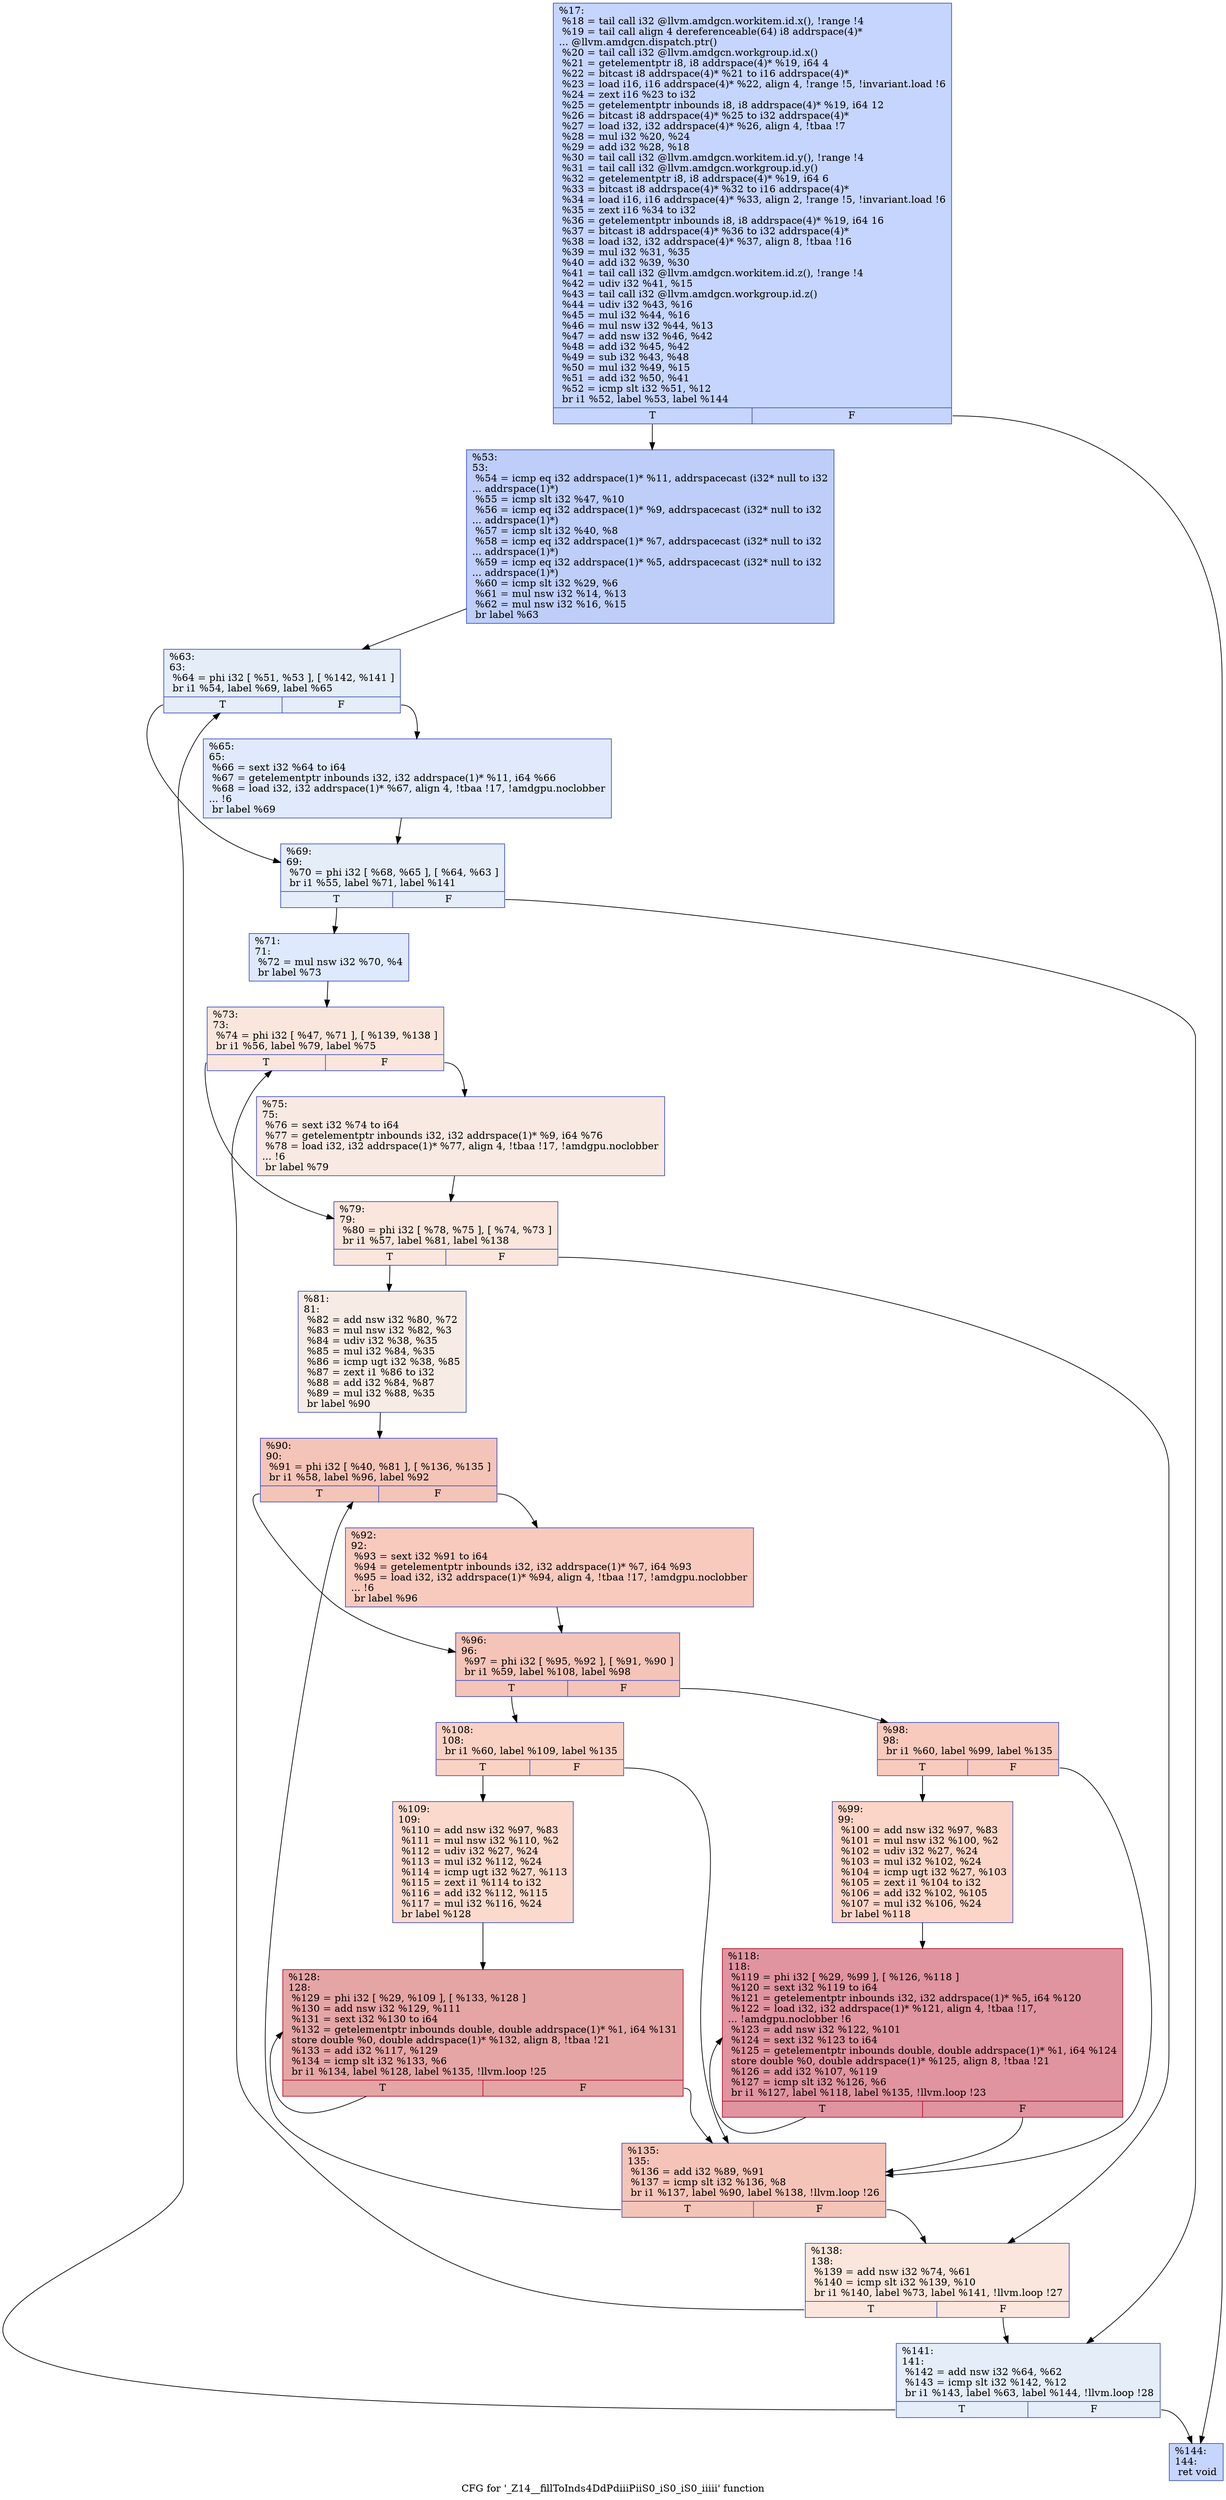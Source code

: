 digraph "CFG for '_Z14__fillToInds4DdPdiiiPiiS0_iS0_iS0_iiiii' function" {
	label="CFG for '_Z14__fillToInds4DdPdiiiPiiS0_iS0_iS0_iiiii' function";

	Node0x467a290 [shape=record,color="#3d50c3ff", style=filled, fillcolor="#7ea1fa70",label="{%17:\l  %18 = tail call i32 @llvm.amdgcn.workitem.id.x(), !range !4\l  %19 = tail call align 4 dereferenceable(64) i8 addrspace(4)*\l... @llvm.amdgcn.dispatch.ptr()\l  %20 = tail call i32 @llvm.amdgcn.workgroup.id.x()\l  %21 = getelementptr i8, i8 addrspace(4)* %19, i64 4\l  %22 = bitcast i8 addrspace(4)* %21 to i16 addrspace(4)*\l  %23 = load i16, i16 addrspace(4)* %22, align 4, !range !5, !invariant.load !6\l  %24 = zext i16 %23 to i32\l  %25 = getelementptr inbounds i8, i8 addrspace(4)* %19, i64 12\l  %26 = bitcast i8 addrspace(4)* %25 to i32 addrspace(4)*\l  %27 = load i32, i32 addrspace(4)* %26, align 4, !tbaa !7\l  %28 = mul i32 %20, %24\l  %29 = add i32 %28, %18\l  %30 = tail call i32 @llvm.amdgcn.workitem.id.y(), !range !4\l  %31 = tail call i32 @llvm.amdgcn.workgroup.id.y()\l  %32 = getelementptr i8, i8 addrspace(4)* %19, i64 6\l  %33 = bitcast i8 addrspace(4)* %32 to i16 addrspace(4)*\l  %34 = load i16, i16 addrspace(4)* %33, align 2, !range !5, !invariant.load !6\l  %35 = zext i16 %34 to i32\l  %36 = getelementptr inbounds i8, i8 addrspace(4)* %19, i64 16\l  %37 = bitcast i8 addrspace(4)* %36 to i32 addrspace(4)*\l  %38 = load i32, i32 addrspace(4)* %37, align 8, !tbaa !16\l  %39 = mul i32 %31, %35\l  %40 = add i32 %39, %30\l  %41 = tail call i32 @llvm.amdgcn.workitem.id.z(), !range !4\l  %42 = udiv i32 %41, %15\l  %43 = tail call i32 @llvm.amdgcn.workgroup.id.z()\l  %44 = udiv i32 %43, %16\l  %45 = mul i32 %44, %16\l  %46 = mul nsw i32 %44, %13\l  %47 = add nsw i32 %46, %42\l  %48 = add i32 %45, %42\l  %49 = sub i32 %43, %48\l  %50 = mul i32 %49, %15\l  %51 = add i32 %50, %41\l  %52 = icmp slt i32 %51, %12\l  br i1 %52, label %53, label %144\l|{<s0>T|<s1>F}}"];
	Node0x467a290:s0 -> Node0x467f7b0;
	Node0x467a290:s1 -> Node0x467f840;
	Node0x467f7b0 [shape=record,color="#3d50c3ff", style=filled, fillcolor="#6c8ff170",label="{%53:\l53:                                               \l  %54 = icmp eq i32 addrspace(1)* %11, addrspacecast (i32* null to i32\l... addrspace(1)*)\l  %55 = icmp slt i32 %47, %10\l  %56 = icmp eq i32 addrspace(1)* %9, addrspacecast (i32* null to i32\l... addrspace(1)*)\l  %57 = icmp slt i32 %40, %8\l  %58 = icmp eq i32 addrspace(1)* %7, addrspacecast (i32* null to i32\l... addrspace(1)*)\l  %59 = icmp eq i32 addrspace(1)* %5, addrspacecast (i32* null to i32\l... addrspace(1)*)\l  %60 = icmp slt i32 %29, %6\l  %61 = mul nsw i32 %14, %13\l  %62 = mul nsw i32 %16, %15\l  br label %63\l}"];
	Node0x467f7b0 -> Node0x46804b0;
	Node0x46804b0 [shape=record,color="#3d50c3ff", style=filled, fillcolor="#c5d6f270",label="{%63:\l63:                                               \l  %64 = phi i32 [ %51, %53 ], [ %142, %141 ]\l  br i1 %54, label %69, label %65\l|{<s0>T|<s1>F}}"];
	Node0x46804b0:s0 -> Node0x467db00;
	Node0x46804b0:s1 -> Node0x467db90;
	Node0x467db90 [shape=record,color="#3d50c3ff", style=filled, fillcolor="#b9d0f970",label="{%65:\l65:                                               \l  %66 = sext i32 %64 to i64\l  %67 = getelementptr inbounds i32, i32 addrspace(1)* %11, i64 %66\l  %68 = load i32, i32 addrspace(1)* %67, align 4, !tbaa !17, !amdgpu.noclobber\l... !6\l  br label %69\l}"];
	Node0x467db90 -> Node0x467db00;
	Node0x467db00 [shape=record,color="#3d50c3ff", style=filled, fillcolor="#c5d6f270",label="{%69:\l69:                                               \l  %70 = phi i32 [ %68, %65 ], [ %64, %63 ]\l  br i1 %55, label %71, label %141\l|{<s0>T|<s1>F}}"];
	Node0x467db00:s0 -> Node0x4680f10;
	Node0x467db00:s1 -> Node0x46805b0;
	Node0x4680f10 [shape=record,color="#3d50c3ff", style=filled, fillcolor="#b5cdfa70",label="{%71:\l71:                                               \l  %72 = mul nsw i32 %70, %4\l  br label %73\l}"];
	Node0x4680f10 -> Node0x46810a0;
	Node0x46810a0 [shape=record,color="#3d50c3ff", style=filled, fillcolor="#f3c7b170",label="{%73:\l73:                                               \l  %74 = phi i32 [ %47, %71 ], [ %139, %138 ]\l  br i1 %56, label %79, label %75\l|{<s0>T|<s1>F}}"];
	Node0x46810a0:s0 -> Node0x46812d0;
	Node0x46810a0:s1 -> Node0x4681360;
	Node0x4681360 [shape=record,color="#3d50c3ff", style=filled, fillcolor="#efcebd70",label="{%75:\l75:                                               \l  %76 = sext i32 %74 to i64\l  %77 = getelementptr inbounds i32, i32 addrspace(1)* %9, i64 %76\l  %78 = load i32, i32 addrspace(1)* %77, align 4, !tbaa !17, !amdgpu.noclobber\l... !6\l  br label %79\l}"];
	Node0x4681360 -> Node0x46812d0;
	Node0x46812d0 [shape=record,color="#3d50c3ff", style=filled, fillcolor="#f3c7b170",label="{%79:\l79:                                               \l  %80 = phi i32 [ %78, %75 ], [ %74, %73 ]\l  br i1 %57, label %81, label %138\l|{<s0>T|<s1>F}}"];
	Node0x46812d0:s0 -> Node0x4681d50;
	Node0x46812d0:s1 -> Node0x4681190;
	Node0x4681d50 [shape=record,color="#3d50c3ff", style=filled, fillcolor="#ecd3c570",label="{%81:\l81:                                               \l  %82 = add nsw i32 %80, %72\l  %83 = mul nsw i32 %82, %3\l  %84 = udiv i32 %38, %35\l  %85 = mul i32 %84, %35\l  %86 = icmp ugt i32 %38, %85\l  %87 = zext i1 %86 to i32\l  %88 = add i32 %84, %87\l  %89 = mul i32 %88, %35\l  br label %90\l}"];
	Node0x4681d50 -> Node0x46822b0;
	Node0x46822b0 [shape=record,color="#3d50c3ff", style=filled, fillcolor="#e97a5f70",label="{%90:\l90:                                               \l  %91 = phi i32 [ %40, %81 ], [ %136, %135 ]\l  br i1 %58, label %96, label %92\l|{<s0>T|<s1>F}}"];
	Node0x46822b0:s0 -> Node0x46824e0;
	Node0x46822b0:s1 -> Node0x4682570;
	Node0x4682570 [shape=record,color="#3d50c3ff", style=filled, fillcolor="#ef886b70",label="{%92:\l92:                                               \l  %93 = sext i32 %91 to i64\l  %94 = getelementptr inbounds i32, i32 addrspace(1)* %7, i64 %93\l  %95 = load i32, i32 addrspace(1)* %94, align 4, !tbaa !17, !amdgpu.noclobber\l... !6\l  br label %96\l}"];
	Node0x4682570 -> Node0x46824e0;
	Node0x46824e0 [shape=record,color="#3d50c3ff", style=filled, fillcolor="#e97a5f70",label="{%96:\l96:                                               \l  %97 = phi i32 [ %95, %92 ], [ %91, %90 ]\l  br i1 %59, label %108, label %98\l|{<s0>T|<s1>F}}"];
	Node0x46824e0:s0 -> Node0x4682980;
	Node0x46824e0:s1 -> Node0x46829d0;
	Node0x46829d0 [shape=record,color="#3d50c3ff", style=filled, fillcolor="#ef886b70",label="{%98:\l98:                                               \l  br i1 %60, label %99, label %135\l|{<s0>T|<s1>F}}"];
	Node0x46829d0:s0 -> Node0x4682b10;
	Node0x46829d0:s1 -> Node0x46823a0;
	Node0x4682b10 [shape=record,color="#3d50c3ff", style=filled, fillcolor="#f5a08170",label="{%99:\l99:                                               \l  %100 = add nsw i32 %97, %83\l  %101 = mul nsw i32 %100, %2\l  %102 = udiv i32 %27, %24\l  %103 = mul i32 %102, %24\l  %104 = icmp ugt i32 %27, %103\l  %105 = zext i1 %104 to i32\l  %106 = add i32 %102, %105\l  %107 = mul i32 %106, %24\l  br label %118\l}"];
	Node0x4682b10 -> Node0x4683070;
	Node0x4682980 [shape=record,color="#3d50c3ff", style=filled, fillcolor="#f4987a70",label="{%108:\l108:                                              \l  br i1 %60, label %109, label %135\l|{<s0>T|<s1>F}}"];
	Node0x4682980:s0 -> Node0x4683130;
	Node0x4682980:s1 -> Node0x46823a0;
	Node0x4683130 [shape=record,color="#3d50c3ff", style=filled, fillcolor="#f7ac8e70",label="{%109:\l109:                                              \l  %110 = add nsw i32 %97, %83\l  %111 = mul nsw i32 %110, %2\l  %112 = udiv i32 %27, %24\l  %113 = mul i32 %112, %24\l  %114 = icmp ugt i32 %27, %113\l  %115 = zext i1 %114 to i32\l  %116 = add i32 %112, %115\l  %117 = mul i32 %116, %24\l  br label %128\l}"];
	Node0x4683130 -> Node0x4683690;
	Node0x4683070 [shape=record,color="#b70d28ff", style=filled, fillcolor="#b70d2870",label="{%118:\l118:                                              \l  %119 = phi i32 [ %29, %99 ], [ %126, %118 ]\l  %120 = sext i32 %119 to i64\l  %121 = getelementptr inbounds i32, i32 addrspace(1)* %5, i64 %120\l  %122 = load i32, i32 addrspace(1)* %121, align 4, !tbaa !17,\l... !amdgpu.noclobber !6\l  %123 = add nsw i32 %122, %101\l  %124 = sext i32 %123 to i64\l  %125 = getelementptr inbounds double, double addrspace(1)* %1, i64 %124\l  store double %0, double addrspace(1)* %125, align 8, !tbaa !21\l  %126 = add i32 %107, %119\l  %127 = icmp slt i32 %126, %6\l  br i1 %127, label %118, label %135, !llvm.loop !23\l|{<s0>T|<s1>F}}"];
	Node0x4683070:s0 -> Node0x4683070;
	Node0x4683070:s1 -> Node0x46823a0;
	Node0x4683690 [shape=record,color="#b70d28ff", style=filled, fillcolor="#c5333470",label="{%128:\l128:                                              \l  %129 = phi i32 [ %29, %109 ], [ %133, %128 ]\l  %130 = add nsw i32 %129, %111\l  %131 = sext i32 %130 to i64\l  %132 = getelementptr inbounds double, double addrspace(1)* %1, i64 %131\l  store double %0, double addrspace(1)* %132, align 8, !tbaa !21\l  %133 = add i32 %117, %129\l  %134 = icmp slt i32 %133, %6\l  br i1 %134, label %128, label %135, !llvm.loop !25\l|{<s0>T|<s1>F}}"];
	Node0x4683690:s0 -> Node0x4683690;
	Node0x4683690:s1 -> Node0x46823a0;
	Node0x46823a0 [shape=record,color="#3d50c3ff", style=filled, fillcolor="#e97a5f70",label="{%135:\l135:                                              \l  %136 = add i32 %89, %91\l  %137 = icmp slt i32 %136, %8\l  br i1 %137, label %90, label %138, !llvm.loop !26\l|{<s0>T|<s1>F}}"];
	Node0x46823a0:s0 -> Node0x46822b0;
	Node0x46823a0:s1 -> Node0x4681190;
	Node0x4681190 [shape=record,color="#3d50c3ff", style=filled, fillcolor="#f3c7b170",label="{%138:\l138:                                              \l  %139 = add nsw i32 %74, %61\l  %140 = icmp slt i32 %139, %10\l  br i1 %140, label %73, label %141, !llvm.loop !27\l|{<s0>T|<s1>F}}"];
	Node0x4681190:s0 -> Node0x46810a0;
	Node0x4681190:s1 -> Node0x46805b0;
	Node0x46805b0 [shape=record,color="#3d50c3ff", style=filled, fillcolor="#c5d6f270",label="{%141:\l141:                                              \l  %142 = add nsw i32 %64, %62\l  %143 = icmp slt i32 %142, %12\l  br i1 %143, label %63, label %144, !llvm.loop !28\l|{<s0>T|<s1>F}}"];
	Node0x46805b0:s0 -> Node0x46804b0;
	Node0x46805b0:s1 -> Node0x467f840;
	Node0x467f840 [shape=record,color="#3d50c3ff", style=filled, fillcolor="#7ea1fa70",label="{%144:\l144:                                              \l  ret void\l}"];
}
